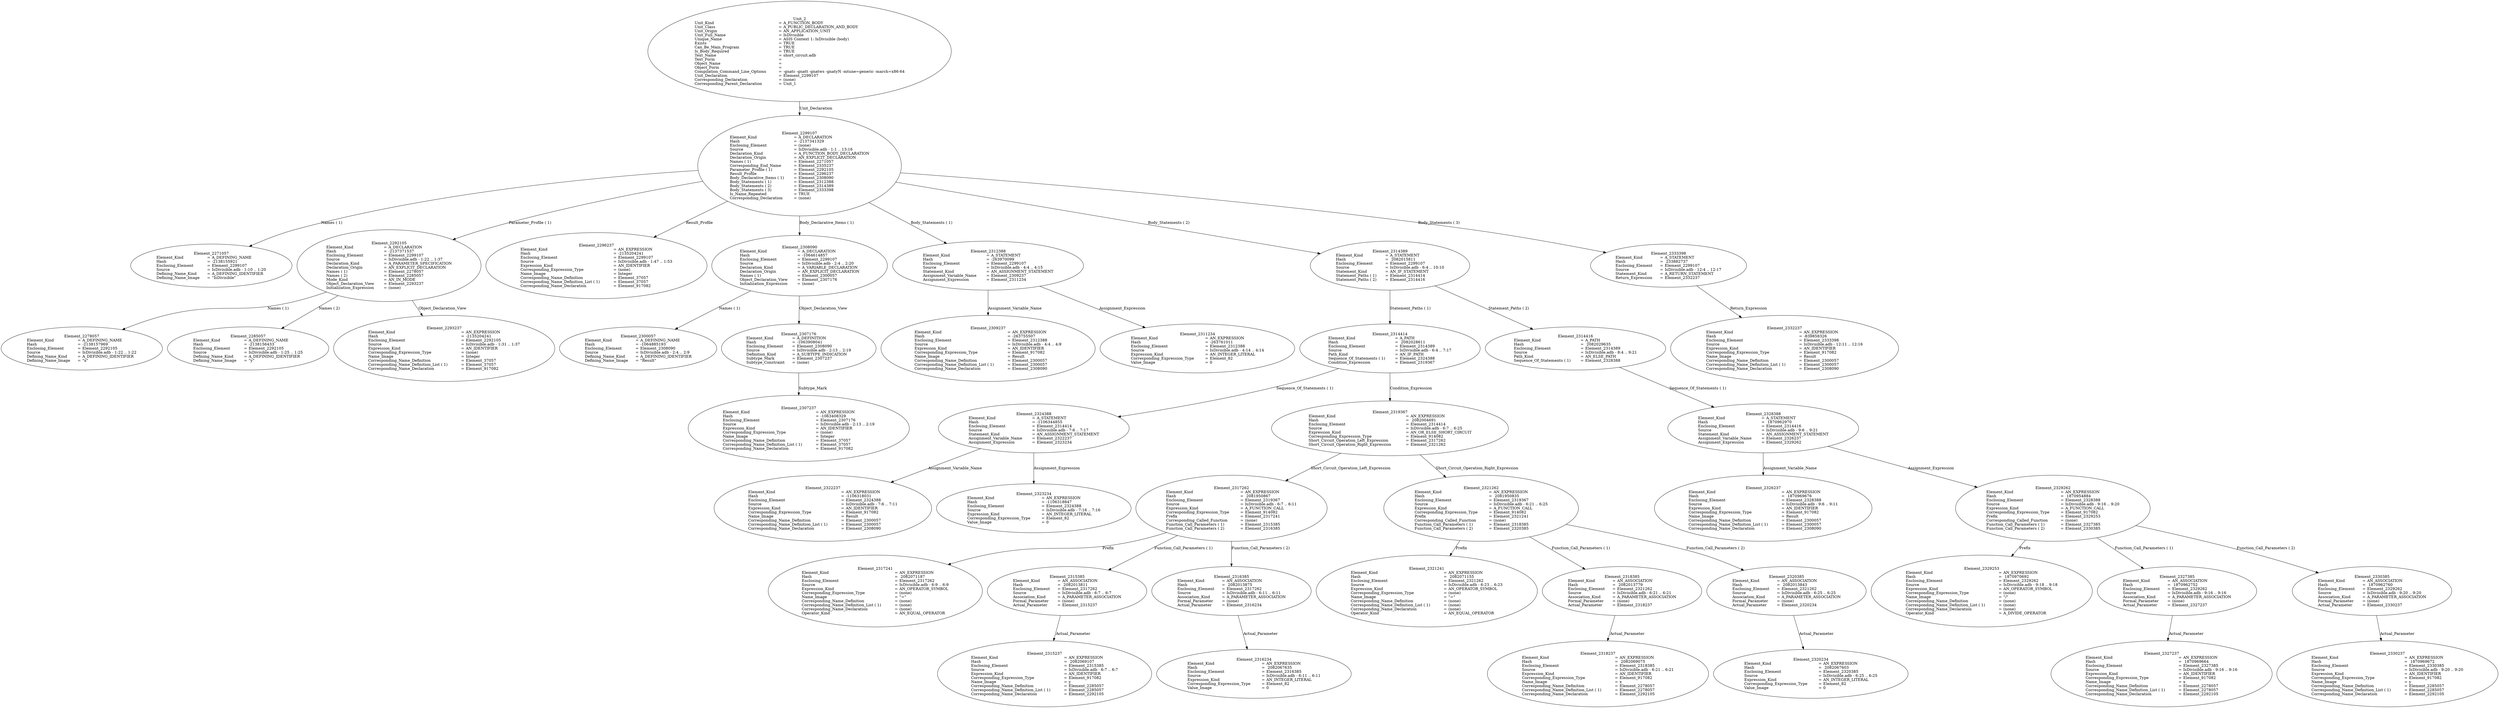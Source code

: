 digraph "short_circuit.adt" {
  Unit_2 -> Element_2299107
      [ label=Unit_Declaration ];
  Unit_2
      [ label=<<TABLE BORDER="0" CELLBORDER="0" CELLSPACING="0" CELLPADDING="0"> 
          <TR><TD COLSPAN="3">Unit_2</TD></TR>
          <TR><TD ALIGN="LEFT">Unit_Kind   </TD><TD> = </TD><TD ALIGN="LEFT">A_FUNCTION_BODY</TD></TR>
          <TR><TD ALIGN="LEFT">Unit_Class   </TD><TD> = </TD><TD ALIGN="LEFT">A_PUBLIC_DECLARATION_AND_BODY</TD></TR>
          <TR><TD ALIGN="LEFT">Unit_Origin   </TD><TD> = </TD><TD ALIGN="LEFT">AN_APPLICATION_UNIT</TD></TR>
          <TR><TD ALIGN="LEFT">Unit_Full_Name    </TD><TD> = </TD><TD ALIGN="LEFT">IsDivisible</TD></TR>
          <TR><TD ALIGN="LEFT">Unique_Name   </TD><TD> = </TD><TD ALIGN="LEFT">ASIS Context 1: IsDivisible (body)</TD></TR>
          <TR><TD ALIGN="LEFT">Exists  </TD><TD> = </TD><TD ALIGN="LEFT">TRUE</TD></TR>
          <TR><TD ALIGN="LEFT">Can_Be_Main_Program     </TD><TD> = </TD><TD ALIGN="LEFT">TRUE</TD></TR>
          <TR><TD ALIGN="LEFT">Is_Body_Required     </TD><TD> = </TD><TD ALIGN="LEFT">TRUE</TD></TR>
          <TR><TD ALIGN="LEFT">Text_Name   </TD><TD> = </TD><TD ALIGN="LEFT">short_circuit.adb</TD></TR>
          <TR><TD ALIGN="LEFT">Text_Form   </TD><TD> = </TD><TD ALIGN="LEFT"></TD></TR>
          <TR><TD ALIGN="LEFT">Object_Name   </TD><TD> = </TD><TD ALIGN="LEFT"></TD></TR>
          <TR><TD ALIGN="LEFT">Object_Form   </TD><TD> = </TD><TD ALIGN="LEFT"></TD></TR>
          <TR><TD ALIGN="LEFT">Compilation_Command_Line_Options         </TD><TD> = </TD><TD ALIGN="LEFT">-gnatc -gnatt -gnatws -gnatyN -mtune=generic -march=x86-64</TD></TR>
          <TR><TD ALIGN="LEFT">Unit_Declaration     </TD><TD> = </TD><TD ALIGN="LEFT">Element_2299107</TD></TR>
          <TR><TD ALIGN="LEFT">Corresponding_Declaration       </TD><TD> = </TD><TD ALIGN="LEFT">(none)</TD></TR>
          <TR><TD ALIGN="LEFT">Corresponding_Parent_Declaration         </TD><TD> = </TD><TD ALIGN="LEFT">Unit_1</TD></TR>
          </TABLE>> ];
  Element_2299107 -> Element_2271057
      [ label="Names ( 1)" ];
  Element_2299107 -> Element_2292105
      [ label="Parameter_Profile ( 1)" ];
  Element_2299107 -> Element_2296237
      [ label=Result_Profile ];
  Element_2299107 -> Element_2308090
      [ label="Body_Declarative_Items ( 1)" ];
  Element_2299107 -> Element_2312388
      [ label="Body_Statements ( 1)" ];
  Element_2299107 -> Element_2314389
      [ label="Body_Statements ( 2)" ];
  Element_2299107 -> Element_2333398
      [ label="Body_Statements ( 3)" ];
  Element_2299107
      [ label=<<TABLE BORDER="0" CELLBORDER="0" CELLSPACING="0" CELLPADDING="0"> 
          <TR><TD COLSPAN="3">Element_2299107</TD></TR>
          <TR><TD ALIGN="LEFT">Element_Kind    </TD><TD> = </TD><TD ALIGN="LEFT">A_DECLARATION</TD></TR>
          <TR><TD ALIGN="LEFT">Hash  </TD><TD> = </TD><TD ALIGN="LEFT">-2137341329</TD></TR>
          <TR><TD ALIGN="LEFT">Enclosing_Element     </TD><TD> = </TD><TD ALIGN="LEFT">(none)</TD></TR>
          <TR><TD ALIGN="LEFT">Source  </TD><TD> = </TD><TD ALIGN="LEFT">IsDivisible.adb - 1:1 .. 13:16</TD></TR>
          <TR><TD ALIGN="LEFT">Declaration_Kind     </TD><TD> = </TD><TD ALIGN="LEFT">A_FUNCTION_BODY_DECLARATION</TD></TR>
          <TR><TD ALIGN="LEFT">Declaration_Origin     </TD><TD> = </TD><TD ALIGN="LEFT">AN_EXPLICIT_DECLARATION</TD></TR>
          <TR><TD ALIGN="LEFT">Names ( 1)   </TD><TD> = </TD><TD ALIGN="LEFT">Element_2271057</TD></TR>
          <TR><TD ALIGN="LEFT">Corresponding_End_Name      </TD><TD> = </TD><TD ALIGN="LEFT">Element_2335237</TD></TR>
          <TR><TD ALIGN="LEFT">Parameter_Profile ( 1)      </TD><TD> = </TD><TD ALIGN="LEFT">Element_2292105</TD></TR>
          <TR><TD ALIGN="LEFT">Result_Profile    </TD><TD> = </TD><TD ALIGN="LEFT">Element_2296237</TD></TR>
          <TR><TD ALIGN="LEFT">Body_Declarative_Items ( 1)       </TD><TD> = </TD><TD ALIGN="LEFT">Element_2308090</TD></TR>
          <TR><TD ALIGN="LEFT">Body_Statements ( 1)      </TD><TD> = </TD><TD ALIGN="LEFT">Element_2312388</TD></TR>
          <TR><TD ALIGN="LEFT">Body_Statements ( 2)      </TD><TD> = </TD><TD ALIGN="LEFT">Element_2314389</TD></TR>
          <TR><TD ALIGN="LEFT">Body_Statements ( 3)      </TD><TD> = </TD><TD ALIGN="LEFT">Element_2333398</TD></TR>
          <TR><TD ALIGN="LEFT">Is_Name_Repeated     </TD><TD> = </TD><TD ALIGN="LEFT">TRUE</TD></TR>
          <TR><TD ALIGN="LEFT">Corresponding_Declaration       </TD><TD> = </TD><TD ALIGN="LEFT">(none)</TD></TR>
          </TABLE>> ];
  Element_2271057
      [ label=<<TABLE BORDER="0" CELLBORDER="0" CELLSPACING="0" CELLPADDING="0"> 
          <TR><TD COLSPAN="3">Element_2271057</TD></TR>
          <TR><TD ALIGN="LEFT">Element_Kind    </TD><TD> = </TD><TD ALIGN="LEFT">A_DEFINING_NAME</TD></TR>
          <TR><TD ALIGN="LEFT">Hash  </TD><TD> = </TD><TD ALIGN="LEFT">-2138155921</TD></TR>
          <TR><TD ALIGN="LEFT">Enclosing_Element     </TD><TD> = </TD><TD ALIGN="LEFT">Element_2299107</TD></TR>
          <TR><TD ALIGN="LEFT">Source  </TD><TD> = </TD><TD ALIGN="LEFT">IsDivisible.adb - 1:10 .. 1:20</TD></TR>
          <TR><TD ALIGN="LEFT">Defining_Name_Kind     </TD><TD> = </TD><TD ALIGN="LEFT">A_DEFINING_IDENTIFIER</TD></TR>
          <TR><TD ALIGN="LEFT">Defining_Name_Image     </TD><TD> = </TD><TD ALIGN="LEFT">"IsDivisible"</TD></TR>
          </TABLE>> ];
  Element_2292105 -> Element_2278057
      [ label="Names ( 1)" ];
  Element_2292105 -> Element_2285057
      [ label="Names ( 2)" ];
  Element_2292105 -> Element_2293237
      [ label=Object_Declaration_View ];
  Element_2292105
      [ label=<<TABLE BORDER="0" CELLBORDER="0" CELLSPACING="0" CELLPADDING="0"> 
          <TR><TD COLSPAN="3">Element_2292105</TD></TR>
          <TR><TD ALIGN="LEFT">Element_Kind    </TD><TD> = </TD><TD ALIGN="LEFT">A_DECLARATION</TD></TR>
          <TR><TD ALIGN="LEFT">Hash  </TD><TD> = </TD><TD ALIGN="LEFT">-2137371537</TD></TR>
          <TR><TD ALIGN="LEFT">Enclosing_Element     </TD><TD> = </TD><TD ALIGN="LEFT">Element_2299107</TD></TR>
          <TR><TD ALIGN="LEFT">Source  </TD><TD> = </TD><TD ALIGN="LEFT">IsDivisible.adb - 1:22 .. 1:37</TD></TR>
          <TR><TD ALIGN="LEFT">Declaration_Kind     </TD><TD> = </TD><TD ALIGN="LEFT">A_PARAMETER_SPECIFICATION</TD></TR>
          <TR><TD ALIGN="LEFT">Declaration_Origin     </TD><TD> = </TD><TD ALIGN="LEFT">AN_EXPLICIT_DECLARATION</TD></TR>
          <TR><TD ALIGN="LEFT">Names ( 1)   </TD><TD> = </TD><TD ALIGN="LEFT">Element_2278057</TD></TR>
          <TR><TD ALIGN="LEFT">Names ( 2)   </TD><TD> = </TD><TD ALIGN="LEFT">Element_2285057</TD></TR>
          <TR><TD ALIGN="LEFT">Mode_Kind   </TD><TD> = </TD><TD ALIGN="LEFT">AN_IN_MODE</TD></TR>
          <TR><TD ALIGN="LEFT">Object_Declaration_View      </TD><TD> = </TD><TD ALIGN="LEFT">Element_2293237</TD></TR>
          <TR><TD ALIGN="LEFT">Initialization_Expression       </TD><TD> = </TD><TD ALIGN="LEFT">(none)</TD></TR>
          </TABLE>> ];
  Element_2278057
      [ label=<<TABLE BORDER="0" CELLBORDER="0" CELLSPACING="0" CELLPADDING="0"> 
          <TR><TD COLSPAN="3">Element_2278057</TD></TR>
          <TR><TD ALIGN="LEFT">Element_Kind    </TD><TD> = </TD><TD ALIGN="LEFT">A_DEFINING_NAME</TD></TR>
          <TR><TD ALIGN="LEFT">Hash  </TD><TD> = </TD><TD ALIGN="LEFT">-2138157969</TD></TR>
          <TR><TD ALIGN="LEFT">Enclosing_Element     </TD><TD> = </TD><TD ALIGN="LEFT">Element_2292105</TD></TR>
          <TR><TD ALIGN="LEFT">Source  </TD><TD> = </TD><TD ALIGN="LEFT">IsDivisible.adb - 1:22 .. 1:22</TD></TR>
          <TR><TD ALIGN="LEFT">Defining_Name_Kind     </TD><TD> = </TD><TD ALIGN="LEFT">A_DEFINING_IDENTIFIER</TD></TR>
          <TR><TD ALIGN="LEFT">Defining_Name_Image     </TD><TD> = </TD><TD ALIGN="LEFT">"x"</TD></TR>
          </TABLE>> ];
  Element_2285057
      [ label=<<TABLE BORDER="0" CELLBORDER="0" CELLSPACING="0" CELLPADDING="0"> 
          <TR><TD COLSPAN="3">Element_2285057</TD></TR>
          <TR><TD ALIGN="LEFT">Element_Kind    </TD><TD> = </TD><TD ALIGN="LEFT">A_DEFINING_NAME</TD></TR>
          <TR><TD ALIGN="LEFT">Hash  </TD><TD> = </TD><TD ALIGN="LEFT">-2138156433</TD></TR>
          <TR><TD ALIGN="LEFT">Enclosing_Element     </TD><TD> = </TD><TD ALIGN="LEFT">Element_2292105</TD></TR>
          <TR><TD ALIGN="LEFT">Source  </TD><TD> = </TD><TD ALIGN="LEFT">IsDivisible.adb - 1:25 .. 1:25</TD></TR>
          <TR><TD ALIGN="LEFT">Defining_Name_Kind     </TD><TD> = </TD><TD ALIGN="LEFT">A_DEFINING_IDENTIFIER</TD></TR>
          <TR><TD ALIGN="LEFT">Defining_Name_Image     </TD><TD> = </TD><TD ALIGN="LEFT">"y"</TD></TR>
          </TABLE>> ];
  Element_2293237
      [ label=<<TABLE BORDER="0" CELLBORDER="0" CELLSPACING="0" CELLPADDING="0"> 
          <TR><TD COLSPAN="3">Element_2293237</TD></TR>
          <TR><TD ALIGN="LEFT">Element_Kind    </TD><TD> = </TD><TD ALIGN="LEFT">AN_EXPRESSION</TD></TR>
          <TR><TD ALIGN="LEFT">Hash  </TD><TD> = </TD><TD ALIGN="LEFT">-2135204241</TD></TR>
          <TR><TD ALIGN="LEFT">Enclosing_Element     </TD><TD> = </TD><TD ALIGN="LEFT">Element_2292105</TD></TR>
          <TR><TD ALIGN="LEFT">Source  </TD><TD> = </TD><TD ALIGN="LEFT">IsDivisible.adb - 1:31 .. 1:37</TD></TR>
          <TR><TD ALIGN="LEFT">Expression_Kind    </TD><TD> = </TD><TD ALIGN="LEFT">AN_IDENTIFIER</TD></TR>
          <TR><TD ALIGN="LEFT">Corresponding_Expression_Type        </TD><TD> = </TD><TD ALIGN="LEFT">(none)</TD></TR>
          <TR><TD ALIGN="LEFT">Name_Image   </TD><TD> = </TD><TD ALIGN="LEFT">Integer</TD></TR>
          <TR><TD ALIGN="LEFT">Corresponding_Name_Definition        </TD><TD> = </TD><TD ALIGN="LEFT">Element_37057</TD></TR>
          <TR><TD ALIGN="LEFT">Corresponding_Name_Definition_List ( 1)          </TD><TD> = </TD><TD ALIGN="LEFT">Element_37057</TD></TR>
          <TR><TD ALIGN="LEFT">Corresponding_Name_Declaration        </TD><TD> = </TD><TD ALIGN="LEFT">Element_917082</TD></TR>
          </TABLE>> ];
  Element_2296237
      [ label=<<TABLE BORDER="0" CELLBORDER="0" CELLSPACING="0" CELLPADDING="0"> 
          <TR><TD COLSPAN="3">Element_2296237</TD></TR>
          <TR><TD ALIGN="LEFT">Element_Kind    </TD><TD> = </TD><TD ALIGN="LEFT">AN_EXPRESSION</TD></TR>
          <TR><TD ALIGN="LEFT">Hash  </TD><TD> = </TD><TD ALIGN="LEFT">-2135204241</TD></TR>
          <TR><TD ALIGN="LEFT">Enclosing_Element     </TD><TD> = </TD><TD ALIGN="LEFT">Element_2299107</TD></TR>
          <TR><TD ALIGN="LEFT">Source  </TD><TD> = </TD><TD ALIGN="LEFT">IsDivisible.adb - 1:47 .. 1:53</TD></TR>
          <TR><TD ALIGN="LEFT">Expression_Kind    </TD><TD> = </TD><TD ALIGN="LEFT">AN_IDENTIFIER</TD></TR>
          <TR><TD ALIGN="LEFT">Corresponding_Expression_Type        </TD><TD> = </TD><TD ALIGN="LEFT">(none)</TD></TR>
          <TR><TD ALIGN="LEFT">Name_Image   </TD><TD> = </TD><TD ALIGN="LEFT">Integer</TD></TR>
          <TR><TD ALIGN="LEFT">Corresponding_Name_Definition        </TD><TD> = </TD><TD ALIGN="LEFT">Element_37057</TD></TR>
          <TR><TD ALIGN="LEFT">Corresponding_Name_Definition_List ( 1)          </TD><TD> = </TD><TD ALIGN="LEFT">Element_37057</TD></TR>
          <TR><TD ALIGN="LEFT">Corresponding_Name_Declaration        </TD><TD> = </TD><TD ALIGN="LEFT">Element_917082</TD></TR>
          </TABLE>> ];
  Element_2308090 -> Element_2300057
      [ label="Names ( 1)" ];
  Element_2308090 -> Element_2307176
      [ label=Object_Declaration_View ];
  Element_2308090
      [ label=<<TABLE BORDER="0" CELLBORDER="0" CELLSPACING="0" CELLPADDING="0"> 
          <TR><TD COLSPAN="3">Element_2308090</TD></TR>
          <TR><TD ALIGN="LEFT">Element_Kind    </TD><TD> = </TD><TD ALIGN="LEFT">A_DECLARATION</TD></TR>
          <TR><TD ALIGN="LEFT">Hash  </TD><TD> = </TD><TD ALIGN="LEFT">-1064614857</TD></TR>
          <TR><TD ALIGN="LEFT">Enclosing_Element     </TD><TD> = </TD><TD ALIGN="LEFT">Element_2299107</TD></TR>
          <TR><TD ALIGN="LEFT">Source  </TD><TD> = </TD><TD ALIGN="LEFT">IsDivisible.adb - 2:4 .. 2:20</TD></TR>
          <TR><TD ALIGN="LEFT">Declaration_Kind     </TD><TD> = </TD><TD ALIGN="LEFT">A_VARIABLE_DECLARATION</TD></TR>
          <TR><TD ALIGN="LEFT">Declaration_Origin     </TD><TD> = </TD><TD ALIGN="LEFT">AN_EXPLICIT_DECLARATION</TD></TR>
          <TR><TD ALIGN="LEFT">Names ( 1)   </TD><TD> = </TD><TD ALIGN="LEFT">Element_2300057</TD></TR>
          <TR><TD ALIGN="LEFT">Object_Declaration_View      </TD><TD> = </TD><TD ALIGN="LEFT">Element_2307176</TD></TR>
          <TR><TD ALIGN="LEFT">Initialization_Expression       </TD><TD> = </TD><TD ALIGN="LEFT">(none)</TD></TR>
          </TABLE>> ];
  Element_2300057
      [ label=<<TABLE BORDER="0" CELLBORDER="0" CELLSPACING="0" CELLPADDING="0"> 
          <TR><TD COLSPAN="3">Element_2300057</TD></TR>
          <TR><TD ALIGN="LEFT">Element_Kind    </TD><TD> = </TD><TD ALIGN="LEFT">A_DEFINING_NAME</TD></TR>
          <TR><TD ALIGN="LEFT">Hash  </TD><TD> = </TD><TD ALIGN="LEFT">-1064885193</TD></TR>
          <TR><TD ALIGN="LEFT">Enclosing_Element     </TD><TD> = </TD><TD ALIGN="LEFT">Element_2308090</TD></TR>
          <TR><TD ALIGN="LEFT">Source  </TD><TD> = </TD><TD ALIGN="LEFT">IsDivisible.adb - 2:4 .. 2:9</TD></TR>
          <TR><TD ALIGN="LEFT">Defining_Name_Kind     </TD><TD> = </TD><TD ALIGN="LEFT">A_DEFINING_IDENTIFIER</TD></TR>
          <TR><TD ALIGN="LEFT">Defining_Name_Image     </TD><TD> = </TD><TD ALIGN="LEFT">"Result"</TD></TR>
          </TABLE>> ];
  Element_2307176 -> Element_2307237
      [ label=Subtype_Mark ];
  Element_2307176
      [ label=<<TABLE BORDER="0" CELLBORDER="0" CELLSPACING="0" CELLPADDING="0"> 
          <TR><TD COLSPAN="3">Element_2307176</TD></TR>
          <TR><TD ALIGN="LEFT">Element_Kind    </TD><TD> = </TD><TD ALIGN="LEFT">A_DEFINITION</TD></TR>
          <TR><TD ALIGN="LEFT">Hash  </TD><TD> = </TD><TD ALIGN="LEFT">-1063908041</TD></TR>
          <TR><TD ALIGN="LEFT">Enclosing_Element     </TD><TD> = </TD><TD ALIGN="LEFT">Element_2308090</TD></TR>
          <TR><TD ALIGN="LEFT">Source  </TD><TD> = </TD><TD ALIGN="LEFT">IsDivisible.adb - 2:13 .. 2:19</TD></TR>
          <TR><TD ALIGN="LEFT">Definition_Kind    </TD><TD> = </TD><TD ALIGN="LEFT">A_SUBTYPE_INDICATION</TD></TR>
          <TR><TD ALIGN="LEFT">Subtype_Mark    </TD><TD> = </TD><TD ALIGN="LEFT">Element_2307237</TD></TR>
          <TR><TD ALIGN="LEFT">Subtype_Constraint     </TD><TD> = </TD><TD ALIGN="LEFT">(none)</TD></TR>
          </TABLE>> ];
  Element_2307237
      [ label=<<TABLE BORDER="0" CELLBORDER="0" CELLSPACING="0" CELLPADDING="0"> 
          <TR><TD COLSPAN="3">Element_2307237</TD></TR>
          <TR><TD ALIGN="LEFT">Element_Kind    </TD><TD> = </TD><TD ALIGN="LEFT">AN_EXPRESSION</TD></TR>
          <TR><TD ALIGN="LEFT">Hash  </TD><TD> = </TD><TD ALIGN="LEFT">-1063408329</TD></TR>
          <TR><TD ALIGN="LEFT">Enclosing_Element     </TD><TD> = </TD><TD ALIGN="LEFT">Element_2307176</TD></TR>
          <TR><TD ALIGN="LEFT">Source  </TD><TD> = </TD><TD ALIGN="LEFT">IsDivisible.adb - 2:13 .. 2:19</TD></TR>
          <TR><TD ALIGN="LEFT">Expression_Kind    </TD><TD> = </TD><TD ALIGN="LEFT">AN_IDENTIFIER</TD></TR>
          <TR><TD ALIGN="LEFT">Corresponding_Expression_Type        </TD><TD> = </TD><TD ALIGN="LEFT">(none)</TD></TR>
          <TR><TD ALIGN="LEFT">Name_Image   </TD><TD> = </TD><TD ALIGN="LEFT">Integer</TD></TR>
          <TR><TD ALIGN="LEFT">Corresponding_Name_Definition        </TD><TD> = </TD><TD ALIGN="LEFT">Element_37057</TD></TR>
          <TR><TD ALIGN="LEFT">Corresponding_Name_Definition_List ( 1)          </TD><TD> = </TD><TD ALIGN="LEFT">Element_37057</TD></TR>
          <TR><TD ALIGN="LEFT">Corresponding_Name_Declaration        </TD><TD> = </TD><TD ALIGN="LEFT">Element_917082</TD></TR>
          </TABLE>> ];
  Element_2312388 -> Element_2309237
      [ label=Assignment_Variable_Name ];
  Element_2312388 -> Element_2311234
      [ label=Assignment_Expression ];
  Element_2312388
      [ label=<<TABLE BORDER="0" CELLBORDER="0" CELLSPACING="0" CELLPADDING="0"> 
          <TR><TD COLSPAN="3">Element_2312388</TD></TR>
          <TR><TD ALIGN="LEFT">Element_Kind    </TD><TD> = </TD><TD ALIGN="LEFT">A_STATEMENT</TD></TR>
          <TR><TD ALIGN="LEFT">Hash  </TD><TD> = </TD><TD ALIGN="LEFT">-263970099</TD></TR>
          <TR><TD ALIGN="LEFT">Enclosing_Element     </TD><TD> = </TD><TD ALIGN="LEFT">Element_2299107</TD></TR>
          <TR><TD ALIGN="LEFT">Source  </TD><TD> = </TD><TD ALIGN="LEFT">IsDivisible.adb - 4:4 .. 4:15</TD></TR>
          <TR><TD ALIGN="LEFT">Statement_Kind    </TD><TD> = </TD><TD ALIGN="LEFT">AN_ASSIGNMENT_STATEMENT</TD></TR>
          <TR><TD ALIGN="LEFT">Assignment_Variable_Name       </TD><TD> = </TD><TD ALIGN="LEFT">Element_2309237</TD></TR>
          <TR><TD ALIGN="LEFT">Assignment_Expression      </TD><TD> = </TD><TD ALIGN="LEFT">Element_2311234</TD></TR>
          </TABLE>> ];
  Element_2309237
      [ label=<<TABLE BORDER="0" CELLBORDER="0" CELLSPACING="0" CELLPADDING="0"> 
          <TR><TD COLSPAN="3">Element_2309237</TD></TR>
          <TR><TD ALIGN="LEFT">Element_Kind    </TD><TD> = </TD><TD ALIGN="LEFT">AN_EXPRESSION</TD></TR>
          <TR><TD ALIGN="LEFT">Hash  </TD><TD> = </TD><TD ALIGN="LEFT">-263755507</TD></TR>
          <TR><TD ALIGN="LEFT">Enclosing_Element     </TD><TD> = </TD><TD ALIGN="LEFT">Element_2312388</TD></TR>
          <TR><TD ALIGN="LEFT">Source  </TD><TD> = </TD><TD ALIGN="LEFT">IsDivisible.adb - 4:4 .. 4:9</TD></TR>
          <TR><TD ALIGN="LEFT">Expression_Kind    </TD><TD> = </TD><TD ALIGN="LEFT">AN_IDENTIFIER</TD></TR>
          <TR><TD ALIGN="LEFT">Corresponding_Expression_Type        </TD><TD> = </TD><TD ALIGN="LEFT">Element_917082</TD></TR>
          <TR><TD ALIGN="LEFT">Name_Image   </TD><TD> = </TD><TD ALIGN="LEFT">Result</TD></TR>
          <TR><TD ALIGN="LEFT">Corresponding_Name_Definition        </TD><TD> = </TD><TD ALIGN="LEFT">Element_2300057</TD></TR>
          <TR><TD ALIGN="LEFT">Corresponding_Name_Definition_List ( 1)          </TD><TD> = </TD><TD ALIGN="LEFT">Element_2300057</TD></TR>
          <TR><TD ALIGN="LEFT">Corresponding_Name_Declaration        </TD><TD> = </TD><TD ALIGN="LEFT">Element_2308090</TD></TR>
          </TABLE>> ];
  Element_2311234
      [ label=<<TABLE BORDER="0" CELLBORDER="0" CELLSPACING="0" CELLPADDING="0"> 
          <TR><TD COLSPAN="3">Element_2311234</TD></TR>
          <TR><TD ALIGN="LEFT">Element_Kind    </TD><TD> = </TD><TD ALIGN="LEFT">AN_EXPRESSION</TD></TR>
          <TR><TD ALIGN="LEFT">Hash  </TD><TD> = </TD><TD ALIGN="LEFT">-263761011</TD></TR>
          <TR><TD ALIGN="LEFT">Enclosing_Element     </TD><TD> = </TD><TD ALIGN="LEFT">Element_2312388</TD></TR>
          <TR><TD ALIGN="LEFT">Source  </TD><TD> = </TD><TD ALIGN="LEFT">IsDivisible.adb - 4:14 .. 4:14</TD></TR>
          <TR><TD ALIGN="LEFT">Expression_Kind    </TD><TD> = </TD><TD ALIGN="LEFT">AN_INTEGER_LITERAL</TD></TR>
          <TR><TD ALIGN="LEFT">Corresponding_Expression_Type        </TD><TD> = </TD><TD ALIGN="LEFT">Element_82</TD></TR>
          <TR><TD ALIGN="LEFT">Value_Image   </TD><TD> = </TD><TD ALIGN="LEFT">0</TD></TR>
          </TABLE>> ];
  Element_2314389 -> Element_2314414
      [ label="Statement_Paths ( 1)" ];
  Element_2314389 -> Element_2314416
      [ label="Statement_Paths ( 2)" ];
  Element_2314389
      [ label=<<TABLE BORDER="0" CELLBORDER="0" CELLSPACING="0" CELLPADDING="0"> 
          <TR><TD COLSPAN="3">Element_2314389</TD></TR>
          <TR><TD ALIGN="LEFT">Element_Kind    </TD><TD> = </TD><TD ALIGN="LEFT">A_STATEMENT</TD></TR>
          <TR><TD ALIGN="LEFT">Hash  </TD><TD> = </TD><TD ALIGN="LEFT"> 2082015811</TD></TR>
          <TR><TD ALIGN="LEFT">Enclosing_Element     </TD><TD> = </TD><TD ALIGN="LEFT">Element_2299107</TD></TR>
          <TR><TD ALIGN="LEFT">Source  </TD><TD> = </TD><TD ALIGN="LEFT">IsDivisible.adb - 6:4 .. 10:10</TD></TR>
          <TR><TD ALIGN="LEFT">Statement_Kind    </TD><TD> = </TD><TD ALIGN="LEFT">AN_IF_STATEMENT</TD></TR>
          <TR><TD ALIGN="LEFT">Statement_Paths ( 1)      </TD><TD> = </TD><TD ALIGN="LEFT">Element_2314414</TD></TR>
          <TR><TD ALIGN="LEFT">Statement_Paths ( 2)      </TD><TD> = </TD><TD ALIGN="LEFT">Element_2314416</TD></TR>
          </TABLE>> ];
  Element_2314414 -> Element_2324388
      [ label="Sequence_Of_Statements ( 1)" ];
  Element_2314414 -> Element_2319367
      [ label=Condition_Expression ];
  Element_2314414
      [ label=<<TABLE BORDER="0" CELLBORDER="0" CELLSPACING="0" CELLPADDING="0"> 
          <TR><TD COLSPAN="3">Element_2314414</TD></TR>
          <TR><TD ALIGN="LEFT">Element_Kind    </TD><TD> = </TD><TD ALIGN="LEFT">A_PATH</TD></TR>
          <TR><TD ALIGN="LEFT">Hash  </TD><TD> = </TD><TD ALIGN="LEFT"> 2082028611</TD></TR>
          <TR><TD ALIGN="LEFT">Enclosing_Element     </TD><TD> = </TD><TD ALIGN="LEFT">Element_2314389</TD></TR>
          <TR><TD ALIGN="LEFT">Source  </TD><TD> = </TD><TD ALIGN="LEFT">IsDivisible.adb - 6:4 .. 7:17</TD></TR>
          <TR><TD ALIGN="LEFT">Path_Kind   </TD><TD> = </TD><TD ALIGN="LEFT">AN_IF_PATH</TD></TR>
          <TR><TD ALIGN="LEFT">Sequence_Of_Statements ( 1)       </TD><TD> = </TD><TD ALIGN="LEFT">Element_2324388</TD></TR>
          <TR><TD ALIGN="LEFT">Condition_Expression      </TD><TD> = </TD><TD ALIGN="LEFT">Element_2319367</TD></TR>
          </TABLE>> ];
  Element_2319367 -> Element_2317262
      [ label=Short_Circuit_Operation_Left_Expression ];
  Element_2319367 -> Element_2321262
      [ label=Short_Circuit_Operation_Right_Expression ];
  Element_2319367
      [ label=<<TABLE BORDER="0" CELLBORDER="0" CELLSPACING="0" CELLPADDING="0"> 
          <TR><TD COLSPAN="3">Element_2319367</TD></TR>
          <TR><TD ALIGN="LEFT">Element_Kind    </TD><TD> = </TD><TD ALIGN="LEFT">AN_EXPRESSION</TD></TR>
          <TR><TD ALIGN="LEFT">Hash  </TD><TD> = </TD><TD ALIGN="LEFT"> 2082004691</TD></TR>
          <TR><TD ALIGN="LEFT">Enclosing_Element     </TD><TD> = </TD><TD ALIGN="LEFT">Element_2314414</TD></TR>
          <TR><TD ALIGN="LEFT">Source  </TD><TD> = </TD><TD ALIGN="LEFT">IsDivisible.adb - 6:7 .. 6:25</TD></TR>
          <TR><TD ALIGN="LEFT">Expression_Kind    </TD><TD> = </TD><TD ALIGN="LEFT">AN_OR_ELSE_SHORT_CIRCUIT</TD></TR>
          <TR><TD ALIGN="LEFT">Corresponding_Expression_Type        </TD><TD> = </TD><TD ALIGN="LEFT">Element_914082</TD></TR>
          <TR><TD ALIGN="LEFT">Short_Circuit_Operation_Left_Expression          </TD><TD> = </TD><TD ALIGN="LEFT">Element_2317262</TD></TR>
          <TR><TD ALIGN="LEFT">Short_Circuit_Operation_Right_Expression           </TD><TD> = </TD><TD ALIGN="LEFT">Element_2321262</TD></TR>
          </TABLE>> ];
  Element_2317262 -> Element_2317241
      [ label=Prefix ];
  Element_2317262 -> Element_2315385
      [ label="Function_Call_Parameters ( 1)" ];
  Element_2317262 -> Element_2316385
      [ label="Function_Call_Parameters ( 2)" ];
  Element_2317262
      [ label=<<TABLE BORDER="0" CELLBORDER="0" CELLSPACING="0" CELLPADDING="0"> 
          <TR><TD COLSPAN="3">Element_2317262</TD></TR>
          <TR><TD ALIGN="LEFT">Element_Kind    </TD><TD> = </TD><TD ALIGN="LEFT">AN_EXPRESSION</TD></TR>
          <TR><TD ALIGN="LEFT">Hash  </TD><TD> = </TD><TD ALIGN="LEFT"> 2081950867</TD></TR>
          <TR><TD ALIGN="LEFT">Enclosing_Element     </TD><TD> = </TD><TD ALIGN="LEFT">Element_2319367</TD></TR>
          <TR><TD ALIGN="LEFT">Source  </TD><TD> = </TD><TD ALIGN="LEFT">IsDivisible.adb - 6:7 .. 6:11</TD></TR>
          <TR><TD ALIGN="LEFT">Expression_Kind    </TD><TD> = </TD><TD ALIGN="LEFT">A_FUNCTION_CALL</TD></TR>
          <TR><TD ALIGN="LEFT">Corresponding_Expression_Type        </TD><TD> = </TD><TD ALIGN="LEFT">Element_914082</TD></TR>
          <TR><TD ALIGN="LEFT">Prefix  </TD><TD> = </TD><TD ALIGN="LEFT">Element_2317241</TD></TR>
          <TR><TD ALIGN="LEFT">Corresponding_Called_Function        </TD><TD> = </TD><TD ALIGN="LEFT">(none)</TD></TR>
          <TR><TD ALIGN="LEFT">Function_Call_Parameters ( 1)        </TD><TD> = </TD><TD ALIGN="LEFT">Element_2315385</TD></TR>
          <TR><TD ALIGN="LEFT">Function_Call_Parameters ( 2)        </TD><TD> = </TD><TD ALIGN="LEFT">Element_2316385</TD></TR>
          </TABLE>> ];
  Element_2315385 -> Element_2315237
      [ label=Actual_Parameter ];
  Element_2315385
      [ label=<<TABLE BORDER="0" CELLBORDER="0" CELLSPACING="0" CELLPADDING="0"> 
          <TR><TD COLSPAN="3">Element_2315385</TD></TR>
          <TR><TD ALIGN="LEFT">Element_Kind    </TD><TD> = </TD><TD ALIGN="LEFT">AN_ASSOCIATION</TD></TR>
          <TR><TD ALIGN="LEFT">Hash  </TD><TD> = </TD><TD ALIGN="LEFT"> 2082013811</TD></TR>
          <TR><TD ALIGN="LEFT">Enclosing_Element     </TD><TD> = </TD><TD ALIGN="LEFT">Element_2317262</TD></TR>
          <TR><TD ALIGN="LEFT">Source  </TD><TD> = </TD><TD ALIGN="LEFT">IsDivisible.adb - 6:7 .. 6:7</TD></TR>
          <TR><TD ALIGN="LEFT">Association_Kind     </TD><TD> = </TD><TD ALIGN="LEFT">A_PARAMETER_ASSOCIATION</TD></TR>
          <TR><TD ALIGN="LEFT">Formal_Parameter     </TD><TD> = </TD><TD ALIGN="LEFT">(none)</TD></TR>
          <TR><TD ALIGN="LEFT">Actual_Parameter     </TD><TD> = </TD><TD ALIGN="LEFT">Element_2315237</TD></TR>
          </TABLE>> ];
  Element_2315237
      [ label=<<TABLE BORDER="0" CELLBORDER="0" CELLSPACING="0" CELLPADDING="0"> 
          <TR><TD COLSPAN="3">Element_2315237</TD></TR>
          <TR><TD ALIGN="LEFT">Element_Kind    </TD><TD> = </TD><TD ALIGN="LEFT">AN_EXPRESSION</TD></TR>
          <TR><TD ALIGN="LEFT">Hash  </TD><TD> = </TD><TD ALIGN="LEFT"> 2082069107</TD></TR>
          <TR><TD ALIGN="LEFT">Enclosing_Element     </TD><TD> = </TD><TD ALIGN="LEFT">Element_2315385</TD></TR>
          <TR><TD ALIGN="LEFT">Source  </TD><TD> = </TD><TD ALIGN="LEFT">IsDivisible.adb - 6:7 .. 6:7</TD></TR>
          <TR><TD ALIGN="LEFT">Expression_Kind    </TD><TD> = </TD><TD ALIGN="LEFT">AN_IDENTIFIER</TD></TR>
          <TR><TD ALIGN="LEFT">Corresponding_Expression_Type        </TD><TD> = </TD><TD ALIGN="LEFT">Element_917082</TD></TR>
          <TR><TD ALIGN="LEFT">Name_Image   </TD><TD> = </TD><TD ALIGN="LEFT">y</TD></TR>
          <TR><TD ALIGN="LEFT">Corresponding_Name_Definition        </TD><TD> = </TD><TD ALIGN="LEFT">Element_2285057</TD></TR>
          <TR><TD ALIGN="LEFT">Corresponding_Name_Definition_List ( 1)          </TD><TD> = </TD><TD ALIGN="LEFT">Element_2285057</TD></TR>
          <TR><TD ALIGN="LEFT">Corresponding_Name_Declaration        </TD><TD> = </TD><TD ALIGN="LEFT">Element_2292105</TD></TR>
          </TABLE>> ];
  Element_2317241
      [ label=<<TABLE BORDER="0" CELLBORDER="0" CELLSPACING="0" CELLPADDING="0"> 
          <TR><TD COLSPAN="3">Element_2317241</TD></TR>
          <TR><TD ALIGN="LEFT">Element_Kind    </TD><TD> = </TD><TD ALIGN="LEFT">AN_EXPRESSION</TD></TR>
          <TR><TD ALIGN="LEFT">Hash  </TD><TD> = </TD><TD ALIGN="LEFT"> 2082071187</TD></TR>
          <TR><TD ALIGN="LEFT">Enclosing_Element     </TD><TD> = </TD><TD ALIGN="LEFT">Element_2317262</TD></TR>
          <TR><TD ALIGN="LEFT">Source  </TD><TD> = </TD><TD ALIGN="LEFT">IsDivisible.adb - 6:9 .. 6:9</TD></TR>
          <TR><TD ALIGN="LEFT">Expression_Kind    </TD><TD> = </TD><TD ALIGN="LEFT">AN_OPERATOR_SYMBOL</TD></TR>
          <TR><TD ALIGN="LEFT">Corresponding_Expression_Type        </TD><TD> = </TD><TD ALIGN="LEFT">(none)</TD></TR>
          <TR><TD ALIGN="LEFT">Name_Image   </TD><TD> = </TD><TD ALIGN="LEFT">"="</TD></TR>
          <TR><TD ALIGN="LEFT">Corresponding_Name_Definition        </TD><TD> = </TD><TD ALIGN="LEFT">(none)</TD></TR>
          <TR><TD ALIGN="LEFT">Corresponding_Name_Definition_List ( 1)          </TD><TD> = </TD><TD ALIGN="LEFT">(none)</TD></TR>
          <TR><TD ALIGN="LEFT">Corresponding_Name_Declaration        </TD><TD> = </TD><TD ALIGN="LEFT">(none)</TD></TR>
          <TR><TD ALIGN="LEFT">Operator_Kind    </TD><TD> = </TD><TD ALIGN="LEFT">AN_EQUAL_OPERATOR</TD></TR>
          </TABLE>> ];
  Element_2316385 -> Element_2316234
      [ label=Actual_Parameter ];
  Element_2316385
      [ label=<<TABLE BORDER="0" CELLBORDER="0" CELLSPACING="0" CELLPADDING="0"> 
          <TR><TD COLSPAN="3">Element_2316385</TD></TR>
          <TR><TD ALIGN="LEFT">Element_Kind    </TD><TD> = </TD><TD ALIGN="LEFT">AN_ASSOCIATION</TD></TR>
          <TR><TD ALIGN="LEFT">Hash  </TD><TD> = </TD><TD ALIGN="LEFT"> 2082013875</TD></TR>
          <TR><TD ALIGN="LEFT">Enclosing_Element     </TD><TD> = </TD><TD ALIGN="LEFT">Element_2317262</TD></TR>
          <TR><TD ALIGN="LEFT">Source  </TD><TD> = </TD><TD ALIGN="LEFT">IsDivisible.adb - 6:11 .. 6:11</TD></TR>
          <TR><TD ALIGN="LEFT">Association_Kind     </TD><TD> = </TD><TD ALIGN="LEFT">A_PARAMETER_ASSOCIATION</TD></TR>
          <TR><TD ALIGN="LEFT">Formal_Parameter     </TD><TD> = </TD><TD ALIGN="LEFT">(none)</TD></TR>
          <TR><TD ALIGN="LEFT">Actual_Parameter     </TD><TD> = </TD><TD ALIGN="LEFT">Element_2316234</TD></TR>
          </TABLE>> ];
  Element_2316234
      [ label=<<TABLE BORDER="0" CELLBORDER="0" CELLSPACING="0" CELLPADDING="0"> 
          <TR><TD COLSPAN="3">Element_2316234</TD></TR>
          <TR><TD ALIGN="LEFT">Element_Kind    </TD><TD> = </TD><TD ALIGN="LEFT">AN_EXPRESSION</TD></TR>
          <TR><TD ALIGN="LEFT">Hash  </TD><TD> = </TD><TD ALIGN="LEFT"> 2082067635</TD></TR>
          <TR><TD ALIGN="LEFT">Enclosing_Element     </TD><TD> = </TD><TD ALIGN="LEFT">Element_2316385</TD></TR>
          <TR><TD ALIGN="LEFT">Source  </TD><TD> = </TD><TD ALIGN="LEFT">IsDivisible.adb - 6:11 .. 6:11</TD></TR>
          <TR><TD ALIGN="LEFT">Expression_Kind    </TD><TD> = </TD><TD ALIGN="LEFT">AN_INTEGER_LITERAL</TD></TR>
          <TR><TD ALIGN="LEFT">Corresponding_Expression_Type        </TD><TD> = </TD><TD ALIGN="LEFT">Element_82</TD></TR>
          <TR><TD ALIGN="LEFT">Value_Image   </TD><TD> = </TD><TD ALIGN="LEFT">0</TD></TR>
          </TABLE>> ];
  Element_2321262 -> Element_2321241
      [ label=Prefix ];
  Element_2321262 -> Element_2318385
      [ label="Function_Call_Parameters ( 1)" ];
  Element_2321262 -> Element_2320385
      [ label="Function_Call_Parameters ( 2)" ];
  Element_2321262
      [ label=<<TABLE BORDER="0" CELLBORDER="0" CELLSPACING="0" CELLPADDING="0"> 
          <TR><TD COLSPAN="3">Element_2321262</TD></TR>
          <TR><TD ALIGN="LEFT">Element_Kind    </TD><TD> = </TD><TD ALIGN="LEFT">AN_EXPRESSION</TD></TR>
          <TR><TD ALIGN="LEFT">Hash  </TD><TD> = </TD><TD ALIGN="LEFT"> 2081950835</TD></TR>
          <TR><TD ALIGN="LEFT">Enclosing_Element     </TD><TD> = </TD><TD ALIGN="LEFT">Element_2319367</TD></TR>
          <TR><TD ALIGN="LEFT">Source  </TD><TD> = </TD><TD ALIGN="LEFT">IsDivisible.adb - 6:21 .. 6:25</TD></TR>
          <TR><TD ALIGN="LEFT">Expression_Kind    </TD><TD> = </TD><TD ALIGN="LEFT">A_FUNCTION_CALL</TD></TR>
          <TR><TD ALIGN="LEFT">Corresponding_Expression_Type        </TD><TD> = </TD><TD ALIGN="LEFT">Element_914082</TD></TR>
          <TR><TD ALIGN="LEFT">Prefix  </TD><TD> = </TD><TD ALIGN="LEFT">Element_2321241</TD></TR>
          <TR><TD ALIGN="LEFT">Corresponding_Called_Function        </TD><TD> = </TD><TD ALIGN="LEFT">(none)</TD></TR>
          <TR><TD ALIGN="LEFT">Function_Call_Parameters ( 1)        </TD><TD> = </TD><TD ALIGN="LEFT">Element_2318385</TD></TR>
          <TR><TD ALIGN="LEFT">Function_Call_Parameters ( 2)        </TD><TD> = </TD><TD ALIGN="LEFT">Element_2320385</TD></TR>
          </TABLE>> ];
  Element_2318385 -> Element_2318237
      [ label=Actual_Parameter ];
  Element_2318385
      [ label=<<TABLE BORDER="0" CELLBORDER="0" CELLSPACING="0" CELLPADDING="0"> 
          <TR><TD COLSPAN="3">Element_2318385</TD></TR>
          <TR><TD ALIGN="LEFT">Element_Kind    </TD><TD> = </TD><TD ALIGN="LEFT">AN_ASSOCIATION</TD></TR>
          <TR><TD ALIGN="LEFT">Hash  </TD><TD> = </TD><TD ALIGN="LEFT"> 2082013779</TD></TR>
          <TR><TD ALIGN="LEFT">Enclosing_Element     </TD><TD> = </TD><TD ALIGN="LEFT">Element_2321262</TD></TR>
          <TR><TD ALIGN="LEFT">Source  </TD><TD> = </TD><TD ALIGN="LEFT">IsDivisible.adb - 6:21 .. 6:21</TD></TR>
          <TR><TD ALIGN="LEFT">Association_Kind     </TD><TD> = </TD><TD ALIGN="LEFT">A_PARAMETER_ASSOCIATION</TD></TR>
          <TR><TD ALIGN="LEFT">Formal_Parameter     </TD><TD> = </TD><TD ALIGN="LEFT">(none)</TD></TR>
          <TR><TD ALIGN="LEFT">Actual_Parameter     </TD><TD> = </TD><TD ALIGN="LEFT">Element_2318237</TD></TR>
          </TABLE>> ];
  Element_2318237
      [ label=<<TABLE BORDER="0" CELLBORDER="0" CELLSPACING="0" CELLPADDING="0"> 
          <TR><TD COLSPAN="3">Element_2318237</TD></TR>
          <TR><TD ALIGN="LEFT">Element_Kind    </TD><TD> = </TD><TD ALIGN="LEFT">AN_EXPRESSION</TD></TR>
          <TR><TD ALIGN="LEFT">Hash  </TD><TD> = </TD><TD ALIGN="LEFT"> 2082069075</TD></TR>
          <TR><TD ALIGN="LEFT">Enclosing_Element     </TD><TD> = </TD><TD ALIGN="LEFT">Element_2318385</TD></TR>
          <TR><TD ALIGN="LEFT">Source  </TD><TD> = </TD><TD ALIGN="LEFT">IsDivisible.adb - 6:21 .. 6:21</TD></TR>
          <TR><TD ALIGN="LEFT">Expression_Kind    </TD><TD> = </TD><TD ALIGN="LEFT">AN_IDENTIFIER</TD></TR>
          <TR><TD ALIGN="LEFT">Corresponding_Expression_Type        </TD><TD> = </TD><TD ALIGN="LEFT">Element_917082</TD></TR>
          <TR><TD ALIGN="LEFT">Name_Image   </TD><TD> = </TD><TD ALIGN="LEFT">x</TD></TR>
          <TR><TD ALIGN="LEFT">Corresponding_Name_Definition        </TD><TD> = </TD><TD ALIGN="LEFT">Element_2278057</TD></TR>
          <TR><TD ALIGN="LEFT">Corresponding_Name_Definition_List ( 1)          </TD><TD> = </TD><TD ALIGN="LEFT">Element_2278057</TD></TR>
          <TR><TD ALIGN="LEFT">Corresponding_Name_Declaration        </TD><TD> = </TD><TD ALIGN="LEFT">Element_2292105</TD></TR>
          </TABLE>> ];
  Element_2321241
      [ label=<<TABLE BORDER="0" CELLBORDER="0" CELLSPACING="0" CELLPADDING="0"> 
          <TR><TD COLSPAN="3">Element_2321241</TD></TR>
          <TR><TD ALIGN="LEFT">Element_Kind    </TD><TD> = </TD><TD ALIGN="LEFT">AN_EXPRESSION</TD></TR>
          <TR><TD ALIGN="LEFT">Hash  </TD><TD> = </TD><TD ALIGN="LEFT"> 2082071155</TD></TR>
          <TR><TD ALIGN="LEFT">Enclosing_Element     </TD><TD> = </TD><TD ALIGN="LEFT">Element_2321262</TD></TR>
          <TR><TD ALIGN="LEFT">Source  </TD><TD> = </TD><TD ALIGN="LEFT">IsDivisible.adb - 6:23 .. 6:23</TD></TR>
          <TR><TD ALIGN="LEFT">Expression_Kind    </TD><TD> = </TD><TD ALIGN="LEFT">AN_OPERATOR_SYMBOL</TD></TR>
          <TR><TD ALIGN="LEFT">Corresponding_Expression_Type        </TD><TD> = </TD><TD ALIGN="LEFT">(none)</TD></TR>
          <TR><TD ALIGN="LEFT">Name_Image   </TD><TD> = </TD><TD ALIGN="LEFT">"="</TD></TR>
          <TR><TD ALIGN="LEFT">Corresponding_Name_Definition        </TD><TD> = </TD><TD ALIGN="LEFT">(none)</TD></TR>
          <TR><TD ALIGN="LEFT">Corresponding_Name_Definition_List ( 1)          </TD><TD> = </TD><TD ALIGN="LEFT">(none)</TD></TR>
          <TR><TD ALIGN="LEFT">Corresponding_Name_Declaration        </TD><TD> = </TD><TD ALIGN="LEFT">(none)</TD></TR>
          <TR><TD ALIGN="LEFT">Operator_Kind    </TD><TD> = </TD><TD ALIGN="LEFT">AN_EQUAL_OPERATOR</TD></TR>
          </TABLE>> ];
  Element_2320385 -> Element_2320234
      [ label=Actual_Parameter ];
  Element_2320385
      [ label=<<TABLE BORDER="0" CELLBORDER="0" CELLSPACING="0" CELLPADDING="0"> 
          <TR><TD COLSPAN="3">Element_2320385</TD></TR>
          <TR><TD ALIGN="LEFT">Element_Kind    </TD><TD> = </TD><TD ALIGN="LEFT">AN_ASSOCIATION</TD></TR>
          <TR><TD ALIGN="LEFT">Hash  </TD><TD> = </TD><TD ALIGN="LEFT"> 2082013843</TD></TR>
          <TR><TD ALIGN="LEFT">Enclosing_Element     </TD><TD> = </TD><TD ALIGN="LEFT">Element_2321262</TD></TR>
          <TR><TD ALIGN="LEFT">Source  </TD><TD> = </TD><TD ALIGN="LEFT">IsDivisible.adb - 6:25 .. 6:25</TD></TR>
          <TR><TD ALIGN="LEFT">Association_Kind     </TD><TD> = </TD><TD ALIGN="LEFT">A_PARAMETER_ASSOCIATION</TD></TR>
          <TR><TD ALIGN="LEFT">Formal_Parameter     </TD><TD> = </TD><TD ALIGN="LEFT">(none)</TD></TR>
          <TR><TD ALIGN="LEFT">Actual_Parameter     </TD><TD> = </TD><TD ALIGN="LEFT">Element_2320234</TD></TR>
          </TABLE>> ];
  Element_2320234
      [ label=<<TABLE BORDER="0" CELLBORDER="0" CELLSPACING="0" CELLPADDING="0"> 
          <TR><TD COLSPAN="3">Element_2320234</TD></TR>
          <TR><TD ALIGN="LEFT">Element_Kind    </TD><TD> = </TD><TD ALIGN="LEFT">AN_EXPRESSION</TD></TR>
          <TR><TD ALIGN="LEFT">Hash  </TD><TD> = </TD><TD ALIGN="LEFT"> 2082067603</TD></TR>
          <TR><TD ALIGN="LEFT">Enclosing_Element     </TD><TD> = </TD><TD ALIGN="LEFT">Element_2320385</TD></TR>
          <TR><TD ALIGN="LEFT">Source  </TD><TD> = </TD><TD ALIGN="LEFT">IsDivisible.adb - 6:25 .. 6:25</TD></TR>
          <TR><TD ALIGN="LEFT">Expression_Kind    </TD><TD> = </TD><TD ALIGN="LEFT">AN_INTEGER_LITERAL</TD></TR>
          <TR><TD ALIGN="LEFT">Corresponding_Expression_Type        </TD><TD> = </TD><TD ALIGN="LEFT">Element_82</TD></TR>
          <TR><TD ALIGN="LEFT">Value_Image   </TD><TD> = </TD><TD ALIGN="LEFT">0</TD></TR>
          </TABLE>> ];
  Element_2324388 -> Element_2322237
      [ label=Assignment_Variable_Name ];
  Element_2324388 -> Element_2323234
      [ label=Assignment_Expression ];
  Element_2324388
      [ label=<<TABLE BORDER="0" CELLBORDER="0" CELLSPACING="0" CELLPADDING="0"> 
          <TR><TD COLSPAN="3">Element_2324388</TD></TR>
          <TR><TD ALIGN="LEFT">Element_Kind    </TD><TD> = </TD><TD ALIGN="LEFT">A_STATEMENT</TD></TR>
          <TR><TD ALIGN="LEFT">Hash  </TD><TD> = </TD><TD ALIGN="LEFT">-1106344855</TD></TR>
          <TR><TD ALIGN="LEFT">Enclosing_Element     </TD><TD> = </TD><TD ALIGN="LEFT">Element_2314414</TD></TR>
          <TR><TD ALIGN="LEFT">Source  </TD><TD> = </TD><TD ALIGN="LEFT">IsDivisible.adb - 7:6 .. 7:17</TD></TR>
          <TR><TD ALIGN="LEFT">Statement_Kind    </TD><TD> = </TD><TD ALIGN="LEFT">AN_ASSIGNMENT_STATEMENT</TD></TR>
          <TR><TD ALIGN="LEFT">Assignment_Variable_Name       </TD><TD> = </TD><TD ALIGN="LEFT">Element_2322237</TD></TR>
          <TR><TD ALIGN="LEFT">Assignment_Expression      </TD><TD> = </TD><TD ALIGN="LEFT">Element_2323234</TD></TR>
          </TABLE>> ];
  Element_2322237
      [ label=<<TABLE BORDER="0" CELLBORDER="0" CELLSPACING="0" CELLPADDING="0"> 
          <TR><TD COLSPAN="3">Element_2322237</TD></TR>
          <TR><TD ALIGN="LEFT">Element_Kind    </TD><TD> = </TD><TD ALIGN="LEFT">AN_EXPRESSION</TD></TR>
          <TR><TD ALIGN="LEFT">Hash  </TD><TD> = </TD><TD ALIGN="LEFT">-1106318031</TD></TR>
          <TR><TD ALIGN="LEFT">Enclosing_Element     </TD><TD> = </TD><TD ALIGN="LEFT">Element_2324388</TD></TR>
          <TR><TD ALIGN="LEFT">Source  </TD><TD> = </TD><TD ALIGN="LEFT">IsDivisible.adb - 7:6 .. 7:11</TD></TR>
          <TR><TD ALIGN="LEFT">Expression_Kind    </TD><TD> = </TD><TD ALIGN="LEFT">AN_IDENTIFIER</TD></TR>
          <TR><TD ALIGN="LEFT">Corresponding_Expression_Type        </TD><TD> = </TD><TD ALIGN="LEFT">Element_917082</TD></TR>
          <TR><TD ALIGN="LEFT">Name_Image   </TD><TD> = </TD><TD ALIGN="LEFT">Result</TD></TR>
          <TR><TD ALIGN="LEFT">Corresponding_Name_Definition        </TD><TD> = </TD><TD ALIGN="LEFT">Element_2300057</TD></TR>
          <TR><TD ALIGN="LEFT">Corresponding_Name_Definition_List ( 1)          </TD><TD> = </TD><TD ALIGN="LEFT">Element_2300057</TD></TR>
          <TR><TD ALIGN="LEFT">Corresponding_Name_Declaration        </TD><TD> = </TD><TD ALIGN="LEFT">Element_2308090</TD></TR>
          </TABLE>> ];
  Element_2323234
      [ label=<<TABLE BORDER="0" CELLBORDER="0" CELLSPACING="0" CELLPADDING="0"> 
          <TR><TD COLSPAN="3">Element_2323234</TD></TR>
          <TR><TD ALIGN="LEFT">Element_Kind    </TD><TD> = </TD><TD ALIGN="LEFT">AN_EXPRESSION</TD></TR>
          <TR><TD ALIGN="LEFT">Hash  </TD><TD> = </TD><TD ALIGN="LEFT">-1106318847</TD></TR>
          <TR><TD ALIGN="LEFT">Enclosing_Element     </TD><TD> = </TD><TD ALIGN="LEFT">Element_2324388</TD></TR>
          <TR><TD ALIGN="LEFT">Source  </TD><TD> = </TD><TD ALIGN="LEFT">IsDivisible.adb - 7:16 .. 7:16</TD></TR>
          <TR><TD ALIGN="LEFT">Expression_Kind    </TD><TD> = </TD><TD ALIGN="LEFT">AN_INTEGER_LITERAL</TD></TR>
          <TR><TD ALIGN="LEFT">Corresponding_Expression_Type        </TD><TD> = </TD><TD ALIGN="LEFT">Element_82</TD></TR>
          <TR><TD ALIGN="LEFT">Value_Image   </TD><TD> = </TD><TD ALIGN="LEFT">0</TD></TR>
          </TABLE>> ];
  Element_2314416 -> Element_2328388
      [ label="Sequence_Of_Statements ( 1)" ];
  Element_2314416
      [ label=<<TABLE BORDER="0" CELLBORDER="0" CELLSPACING="0" CELLPADDING="0"> 
          <TR><TD COLSPAN="3">Element_2314416</TD></TR>
          <TR><TD ALIGN="LEFT">Element_Kind    </TD><TD> = </TD><TD ALIGN="LEFT">A_PATH</TD></TR>
          <TR><TD ALIGN="LEFT">Hash  </TD><TD> = </TD><TD ALIGN="LEFT"> 2082029635</TD></TR>
          <TR><TD ALIGN="LEFT">Enclosing_Element     </TD><TD> = </TD><TD ALIGN="LEFT">Element_2314389</TD></TR>
          <TR><TD ALIGN="LEFT">Source  </TD><TD> = </TD><TD ALIGN="LEFT">IsDivisible.adb - 8:4 .. 9:21</TD></TR>
          <TR><TD ALIGN="LEFT">Path_Kind   </TD><TD> = </TD><TD ALIGN="LEFT">AN_ELSE_PATH</TD></TR>
          <TR><TD ALIGN="LEFT">Sequence_Of_Statements ( 1)       </TD><TD> = </TD><TD ALIGN="LEFT">Element_2328388</TD></TR>
          </TABLE>> ];
  Element_2328388 -> Element_2326237
      [ label=Assignment_Variable_Name ];
  Element_2328388 -> Element_2329262
      [ label=Assignment_Expression ];
  Element_2328388
      [ label=<<TABLE BORDER="0" CELLBORDER="0" CELLSPACING="0" CELLPADDING="0"> 
          <TR><TD COLSPAN="3">Element_2328388</TD></TR>
          <TR><TD ALIGN="LEFT">Element_Kind    </TD><TD> = </TD><TD ALIGN="LEFT">A_STATEMENT</TD></TR>
          <TR><TD ALIGN="LEFT">Hash  </TD><TD> = </TD><TD ALIGN="LEFT"> 1870962970</TD></TR>
          <TR><TD ALIGN="LEFT">Enclosing_Element     </TD><TD> = </TD><TD ALIGN="LEFT">Element_2314416</TD></TR>
          <TR><TD ALIGN="LEFT">Source  </TD><TD> = </TD><TD ALIGN="LEFT">IsDivisible.adb - 9:6 .. 9:21</TD></TR>
          <TR><TD ALIGN="LEFT">Statement_Kind    </TD><TD> = </TD><TD ALIGN="LEFT">AN_ASSIGNMENT_STATEMENT</TD></TR>
          <TR><TD ALIGN="LEFT">Assignment_Variable_Name       </TD><TD> = </TD><TD ALIGN="LEFT">Element_2326237</TD></TR>
          <TR><TD ALIGN="LEFT">Assignment_Expression      </TD><TD> = </TD><TD ALIGN="LEFT">Element_2329262</TD></TR>
          </TABLE>> ];
  Element_2326237
      [ label=<<TABLE BORDER="0" CELLBORDER="0" CELLSPACING="0" CELLPADDING="0"> 
          <TR><TD COLSPAN="3">Element_2326237</TD></TR>
          <TR><TD ALIGN="LEFT">Element_Kind    </TD><TD> = </TD><TD ALIGN="LEFT">AN_EXPRESSION</TD></TR>
          <TR><TD ALIGN="LEFT">Hash  </TD><TD> = </TD><TD ALIGN="LEFT"> 1870969676</TD></TR>
          <TR><TD ALIGN="LEFT">Enclosing_Element     </TD><TD> = </TD><TD ALIGN="LEFT">Element_2328388</TD></TR>
          <TR><TD ALIGN="LEFT">Source  </TD><TD> = </TD><TD ALIGN="LEFT">IsDivisible.adb - 9:6 .. 9:11</TD></TR>
          <TR><TD ALIGN="LEFT">Expression_Kind    </TD><TD> = </TD><TD ALIGN="LEFT">AN_IDENTIFIER</TD></TR>
          <TR><TD ALIGN="LEFT">Corresponding_Expression_Type        </TD><TD> = </TD><TD ALIGN="LEFT">Element_917082</TD></TR>
          <TR><TD ALIGN="LEFT">Name_Image   </TD><TD> = </TD><TD ALIGN="LEFT">Result</TD></TR>
          <TR><TD ALIGN="LEFT">Corresponding_Name_Definition        </TD><TD> = </TD><TD ALIGN="LEFT">Element_2300057</TD></TR>
          <TR><TD ALIGN="LEFT">Corresponding_Name_Definition_List ( 1)          </TD><TD> = </TD><TD ALIGN="LEFT">Element_2300057</TD></TR>
          <TR><TD ALIGN="LEFT">Corresponding_Name_Declaration        </TD><TD> = </TD><TD ALIGN="LEFT">Element_2308090</TD></TR>
          </TABLE>> ];
  Element_2329262 -> Element_2329253
      [ label=Prefix ];
  Element_2329262 -> Element_2327385
      [ label="Function_Call_Parameters ( 1)" ];
  Element_2329262 -> Element_2330385
      [ label="Function_Call_Parameters ( 2)" ];
  Element_2329262
      [ label=<<TABLE BORDER="0" CELLBORDER="0" CELLSPACING="0" CELLPADDING="0"> 
          <TR><TD COLSPAN="3">Element_2329262</TD></TR>
          <TR><TD ALIGN="LEFT">Element_Kind    </TD><TD> = </TD><TD ALIGN="LEFT">AN_EXPRESSION</TD></TR>
          <TR><TD ALIGN="LEFT">Hash  </TD><TD> = </TD><TD ALIGN="LEFT"> 1870954884</TD></TR>
          <TR><TD ALIGN="LEFT">Enclosing_Element     </TD><TD> = </TD><TD ALIGN="LEFT">Element_2328388</TD></TR>
          <TR><TD ALIGN="LEFT">Source  </TD><TD> = </TD><TD ALIGN="LEFT">IsDivisible.adb - 9:16 .. 9:20</TD></TR>
          <TR><TD ALIGN="LEFT">Expression_Kind    </TD><TD> = </TD><TD ALIGN="LEFT">A_FUNCTION_CALL</TD></TR>
          <TR><TD ALIGN="LEFT">Corresponding_Expression_Type        </TD><TD> = </TD><TD ALIGN="LEFT">Element_917082</TD></TR>
          <TR><TD ALIGN="LEFT">Prefix  </TD><TD> = </TD><TD ALIGN="LEFT">Element_2329253</TD></TR>
          <TR><TD ALIGN="LEFT">Corresponding_Called_Function        </TD><TD> = </TD><TD ALIGN="LEFT">(none)</TD></TR>
          <TR><TD ALIGN="LEFT">Function_Call_Parameters ( 1)        </TD><TD> = </TD><TD ALIGN="LEFT">Element_2327385</TD></TR>
          <TR><TD ALIGN="LEFT">Function_Call_Parameters ( 2)        </TD><TD> = </TD><TD ALIGN="LEFT">Element_2330385</TD></TR>
          </TABLE>> ];
  Element_2327385 -> Element_2327237
      [ label=Actual_Parameter ];
  Element_2327385
      [ label=<<TABLE BORDER="0" CELLBORDER="0" CELLSPACING="0" CELLPADDING="0"> 
          <TR><TD COLSPAN="3">Element_2327385</TD></TR>
          <TR><TD ALIGN="LEFT">Element_Kind    </TD><TD> = </TD><TD ALIGN="LEFT">AN_ASSOCIATION</TD></TR>
          <TR><TD ALIGN="LEFT">Hash  </TD><TD> = </TD><TD ALIGN="LEFT"> 1870962752</TD></TR>
          <TR><TD ALIGN="LEFT">Enclosing_Element     </TD><TD> = </TD><TD ALIGN="LEFT">Element_2329262</TD></TR>
          <TR><TD ALIGN="LEFT">Source  </TD><TD> = </TD><TD ALIGN="LEFT">IsDivisible.adb - 9:16 .. 9:16</TD></TR>
          <TR><TD ALIGN="LEFT">Association_Kind     </TD><TD> = </TD><TD ALIGN="LEFT">A_PARAMETER_ASSOCIATION</TD></TR>
          <TR><TD ALIGN="LEFT">Formal_Parameter     </TD><TD> = </TD><TD ALIGN="LEFT">(none)</TD></TR>
          <TR><TD ALIGN="LEFT">Actual_Parameter     </TD><TD> = </TD><TD ALIGN="LEFT">Element_2327237</TD></TR>
          </TABLE>> ];
  Element_2327237
      [ label=<<TABLE BORDER="0" CELLBORDER="0" CELLSPACING="0" CELLPADDING="0"> 
          <TR><TD COLSPAN="3">Element_2327237</TD></TR>
          <TR><TD ALIGN="LEFT">Element_Kind    </TD><TD> = </TD><TD ALIGN="LEFT">AN_EXPRESSION</TD></TR>
          <TR><TD ALIGN="LEFT">Hash  </TD><TD> = </TD><TD ALIGN="LEFT"> 1870969664</TD></TR>
          <TR><TD ALIGN="LEFT">Enclosing_Element     </TD><TD> = </TD><TD ALIGN="LEFT">Element_2327385</TD></TR>
          <TR><TD ALIGN="LEFT">Source  </TD><TD> = </TD><TD ALIGN="LEFT">IsDivisible.adb - 9:16 .. 9:16</TD></TR>
          <TR><TD ALIGN="LEFT">Expression_Kind    </TD><TD> = </TD><TD ALIGN="LEFT">AN_IDENTIFIER</TD></TR>
          <TR><TD ALIGN="LEFT">Corresponding_Expression_Type        </TD><TD> = </TD><TD ALIGN="LEFT">Element_917082</TD></TR>
          <TR><TD ALIGN="LEFT">Name_Image   </TD><TD> = </TD><TD ALIGN="LEFT">x</TD></TR>
          <TR><TD ALIGN="LEFT">Corresponding_Name_Definition        </TD><TD> = </TD><TD ALIGN="LEFT">Element_2278057</TD></TR>
          <TR><TD ALIGN="LEFT">Corresponding_Name_Definition_List ( 1)          </TD><TD> = </TD><TD ALIGN="LEFT">Element_2278057</TD></TR>
          <TR><TD ALIGN="LEFT">Corresponding_Name_Declaration        </TD><TD> = </TD><TD ALIGN="LEFT">Element_2292105</TD></TR>
          </TABLE>> ];
  Element_2329253
      [ label=<<TABLE BORDER="0" CELLBORDER="0" CELLSPACING="0" CELLPADDING="0"> 
          <TR><TD COLSPAN="3">Element_2329253</TD></TR>
          <TR><TD ALIGN="LEFT">Element_Kind    </TD><TD> = </TD><TD ALIGN="LEFT">AN_EXPRESSION</TD></TR>
          <TR><TD ALIGN="LEFT">Hash  </TD><TD> = </TD><TD ALIGN="LEFT"> 1870970692</TD></TR>
          <TR><TD ALIGN="LEFT">Enclosing_Element     </TD><TD> = </TD><TD ALIGN="LEFT">Element_2329262</TD></TR>
          <TR><TD ALIGN="LEFT">Source  </TD><TD> = </TD><TD ALIGN="LEFT">IsDivisible.adb - 9:18 .. 9:18</TD></TR>
          <TR><TD ALIGN="LEFT">Expression_Kind    </TD><TD> = </TD><TD ALIGN="LEFT">AN_OPERATOR_SYMBOL</TD></TR>
          <TR><TD ALIGN="LEFT">Corresponding_Expression_Type        </TD><TD> = </TD><TD ALIGN="LEFT">(none)</TD></TR>
          <TR><TD ALIGN="LEFT">Name_Image   </TD><TD> = </TD><TD ALIGN="LEFT">"/"</TD></TR>
          <TR><TD ALIGN="LEFT">Corresponding_Name_Definition        </TD><TD> = </TD><TD ALIGN="LEFT">(none)</TD></TR>
          <TR><TD ALIGN="LEFT">Corresponding_Name_Definition_List ( 1)          </TD><TD> = </TD><TD ALIGN="LEFT">(none)</TD></TR>
          <TR><TD ALIGN="LEFT">Corresponding_Name_Declaration        </TD><TD> = </TD><TD ALIGN="LEFT">(none)</TD></TR>
          <TR><TD ALIGN="LEFT">Operator_Kind    </TD><TD> = </TD><TD ALIGN="LEFT">A_DIVIDE_OPERATOR</TD></TR>
          </TABLE>> ];
  Element_2330385 -> Element_2330237
      [ label=Actual_Parameter ];
  Element_2330385
      [ label=<<TABLE BORDER="0" CELLBORDER="0" CELLSPACING="0" CELLPADDING="0"> 
          <TR><TD COLSPAN="3">Element_2330385</TD></TR>
          <TR><TD ALIGN="LEFT">Element_Kind    </TD><TD> = </TD><TD ALIGN="LEFT">AN_ASSOCIATION</TD></TR>
          <TR><TD ALIGN="LEFT">Hash  </TD><TD> = </TD><TD ALIGN="LEFT"> 1870962760</TD></TR>
          <TR><TD ALIGN="LEFT">Enclosing_Element     </TD><TD> = </TD><TD ALIGN="LEFT">Element_2329262</TD></TR>
          <TR><TD ALIGN="LEFT">Source  </TD><TD> = </TD><TD ALIGN="LEFT">IsDivisible.adb - 9:20 .. 9:20</TD></TR>
          <TR><TD ALIGN="LEFT">Association_Kind     </TD><TD> = </TD><TD ALIGN="LEFT">A_PARAMETER_ASSOCIATION</TD></TR>
          <TR><TD ALIGN="LEFT">Formal_Parameter     </TD><TD> = </TD><TD ALIGN="LEFT">(none)</TD></TR>
          <TR><TD ALIGN="LEFT">Actual_Parameter     </TD><TD> = </TD><TD ALIGN="LEFT">Element_2330237</TD></TR>
          </TABLE>> ];
  Element_2330237
      [ label=<<TABLE BORDER="0" CELLBORDER="0" CELLSPACING="0" CELLPADDING="0"> 
          <TR><TD COLSPAN="3">Element_2330237</TD></TR>
          <TR><TD ALIGN="LEFT">Element_Kind    </TD><TD> = </TD><TD ALIGN="LEFT">AN_EXPRESSION</TD></TR>
          <TR><TD ALIGN="LEFT">Hash  </TD><TD> = </TD><TD ALIGN="LEFT"> 1870969672</TD></TR>
          <TR><TD ALIGN="LEFT">Enclosing_Element     </TD><TD> = </TD><TD ALIGN="LEFT">Element_2330385</TD></TR>
          <TR><TD ALIGN="LEFT">Source  </TD><TD> = </TD><TD ALIGN="LEFT">IsDivisible.adb - 9:20 .. 9:20</TD></TR>
          <TR><TD ALIGN="LEFT">Expression_Kind    </TD><TD> = </TD><TD ALIGN="LEFT">AN_IDENTIFIER</TD></TR>
          <TR><TD ALIGN="LEFT">Corresponding_Expression_Type        </TD><TD> = </TD><TD ALIGN="LEFT">Element_917082</TD></TR>
          <TR><TD ALIGN="LEFT">Name_Image   </TD><TD> = </TD><TD ALIGN="LEFT">y</TD></TR>
          <TR><TD ALIGN="LEFT">Corresponding_Name_Definition        </TD><TD> = </TD><TD ALIGN="LEFT">Element_2285057</TD></TR>
          <TR><TD ALIGN="LEFT">Corresponding_Name_Definition_List ( 1)          </TD><TD> = </TD><TD ALIGN="LEFT">Element_2285057</TD></TR>
          <TR><TD ALIGN="LEFT">Corresponding_Name_Declaration        </TD><TD> = </TD><TD ALIGN="LEFT">Element_2292105</TD></TR>
          </TABLE>> ];
  Element_2333398 -> Element_2332237
      [ label=Return_Expression ];
  Element_2333398
      [ label=<<TABLE BORDER="0" CELLBORDER="0" CELLSPACING="0" CELLPADDING="0"> 
          <TR><TD COLSPAN="3">Element_2333398</TD></TR>
          <TR><TD ALIGN="LEFT">Element_Kind    </TD><TD> = </TD><TD ALIGN="LEFT">A_STATEMENT</TD></TR>
          <TR><TD ALIGN="LEFT">Hash  </TD><TD> = </TD><TD ALIGN="LEFT"> 233882737</TD></TR>
          <TR><TD ALIGN="LEFT">Enclosing_Element     </TD><TD> = </TD><TD ALIGN="LEFT">Element_2299107</TD></TR>
          <TR><TD ALIGN="LEFT">Source  </TD><TD> = </TD><TD ALIGN="LEFT">IsDivisible.adb - 12:4 .. 12:17</TD></TR>
          <TR><TD ALIGN="LEFT">Statement_Kind    </TD><TD> = </TD><TD ALIGN="LEFT">A_RETURN_STATEMENT</TD></TR>
          <TR><TD ALIGN="LEFT">Return_Expression     </TD><TD> = </TD><TD ALIGN="LEFT">Element_2332237</TD></TR>
          </TABLE>> ];
  Element_2332237
      [ label=<<TABLE BORDER="0" CELLBORDER="0" CELLSPACING="0" CELLPADDING="0"> 
          <TR><TD COLSPAN="3">Element_2332237</TD></TR>
          <TR><TD ALIGN="LEFT">Element_Kind    </TD><TD> = </TD><TD ALIGN="LEFT">AN_EXPRESSION</TD></TR>
          <TR><TD ALIGN="LEFT">Hash  </TD><TD> = </TD><TD ALIGN="LEFT">-839858326</TD></TR>
          <TR><TD ALIGN="LEFT">Enclosing_Element     </TD><TD> = </TD><TD ALIGN="LEFT">Element_2333398</TD></TR>
          <TR><TD ALIGN="LEFT">Source  </TD><TD> = </TD><TD ALIGN="LEFT">IsDivisible.adb - 12:11 .. 12:16</TD></TR>
          <TR><TD ALIGN="LEFT">Expression_Kind    </TD><TD> = </TD><TD ALIGN="LEFT">AN_IDENTIFIER</TD></TR>
          <TR><TD ALIGN="LEFT">Corresponding_Expression_Type        </TD><TD> = </TD><TD ALIGN="LEFT">Element_917082</TD></TR>
          <TR><TD ALIGN="LEFT">Name_Image   </TD><TD> = </TD><TD ALIGN="LEFT">Result</TD></TR>
          <TR><TD ALIGN="LEFT">Corresponding_Name_Definition        </TD><TD> = </TD><TD ALIGN="LEFT">Element_2300057</TD></TR>
          <TR><TD ALIGN="LEFT">Corresponding_Name_Definition_List ( 1)          </TD><TD> = </TD><TD ALIGN="LEFT">Element_2300057</TD></TR>
          <TR><TD ALIGN="LEFT">Corresponding_Name_Declaration        </TD><TD> = </TD><TD ALIGN="LEFT">Element_2308090</TD></TR>
          </TABLE>> ]
}
